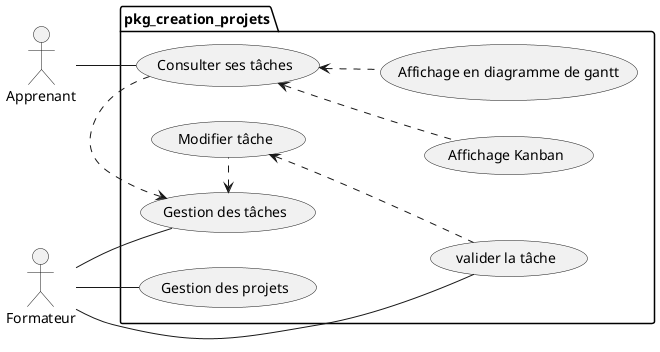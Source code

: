 @startuml 

left to right direction


actor Formateur as formateur
actor Apprenant as apprenant


package pkg_creation_projets {

  formateur --  (Gestion des projets) 
  formateur --  (Gestion des tâches)
  (Gestion des tâches)  <. (Modifier tâche)
  (Modifier tâche)  <.. (valider la tâche)

  apprenant -- (Consulter ses tâches)
  formateur -- (valider la tâche)
 

  (Gestion des tâches) <. (Consulter ses tâches)
  (Consulter ses tâches) <.. (Affichage en diagramme de gantt)
  (Consulter ses tâches) <.. (Affichage Kanban)
}  

' note right of admin : "note 1"

@enduml